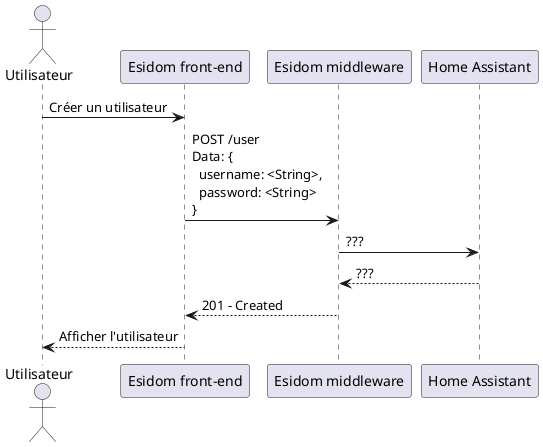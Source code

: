 @startuml créer utilisateur

actor "Utilisateur" as u
participant "Esidom front-end" as fe
participant "Esidom middleware" as m
participant "Home Assistant" as ha

u -> fe: Créer un utilisateur
fe -> m: POST /user\n\
Data: {\n\
  username: <String>,\n\
  password: <String>\n\
}
m -> ha: ???
ha --> m: ???
m --> fe: 201 - Created
fe --> u: Afficher l'utilisateur

@enduml